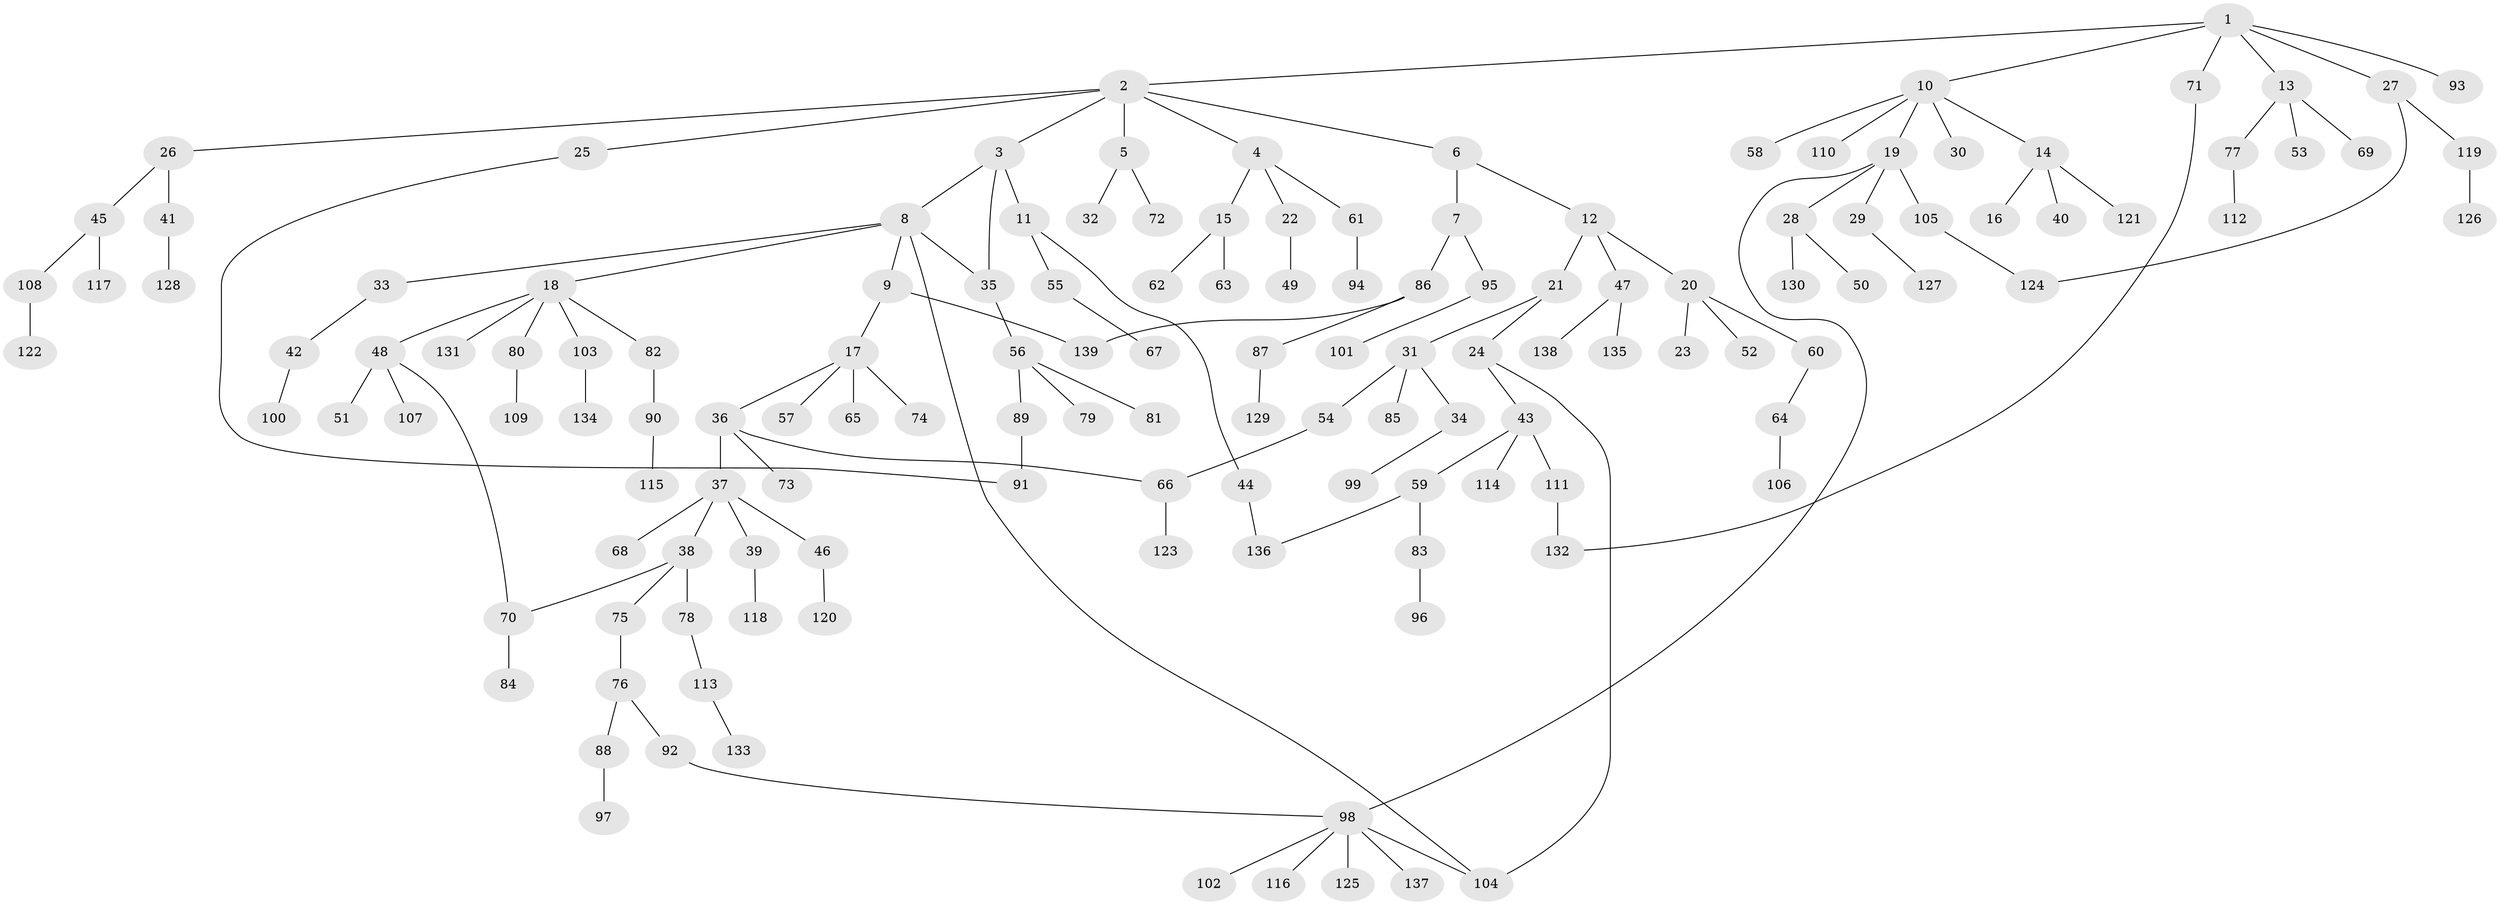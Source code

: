 // coarse degree distribution, {7: 0.020618556701030927, 8: 0.010309278350515464, 5: 0.07216494845360824, 4: 0.061855670103092786, 2: 0.20618556701030927, 3: 0.061855670103092786, 6: 0.041237113402061855, 1: 0.5257731958762887}
// Generated by graph-tools (version 1.1) at 2025/51/02/27/25 19:51:38]
// undirected, 139 vertices, 149 edges
graph export_dot {
graph [start="1"]
  node [color=gray90,style=filled];
  1;
  2;
  3;
  4;
  5;
  6;
  7;
  8;
  9;
  10;
  11;
  12;
  13;
  14;
  15;
  16;
  17;
  18;
  19;
  20;
  21;
  22;
  23;
  24;
  25;
  26;
  27;
  28;
  29;
  30;
  31;
  32;
  33;
  34;
  35;
  36;
  37;
  38;
  39;
  40;
  41;
  42;
  43;
  44;
  45;
  46;
  47;
  48;
  49;
  50;
  51;
  52;
  53;
  54;
  55;
  56;
  57;
  58;
  59;
  60;
  61;
  62;
  63;
  64;
  65;
  66;
  67;
  68;
  69;
  70;
  71;
  72;
  73;
  74;
  75;
  76;
  77;
  78;
  79;
  80;
  81;
  82;
  83;
  84;
  85;
  86;
  87;
  88;
  89;
  90;
  91;
  92;
  93;
  94;
  95;
  96;
  97;
  98;
  99;
  100;
  101;
  102;
  103;
  104;
  105;
  106;
  107;
  108;
  109;
  110;
  111;
  112;
  113;
  114;
  115;
  116;
  117;
  118;
  119;
  120;
  121;
  122;
  123;
  124;
  125;
  126;
  127;
  128;
  129;
  130;
  131;
  132;
  133;
  134;
  135;
  136;
  137;
  138;
  139;
  1 -- 2;
  1 -- 10;
  1 -- 13;
  1 -- 27;
  1 -- 71;
  1 -- 93;
  2 -- 3;
  2 -- 4;
  2 -- 5;
  2 -- 6;
  2 -- 25;
  2 -- 26;
  3 -- 8;
  3 -- 11;
  3 -- 35;
  4 -- 15;
  4 -- 22;
  4 -- 61;
  5 -- 32;
  5 -- 72;
  6 -- 7;
  6 -- 12;
  7 -- 86;
  7 -- 95;
  8 -- 9;
  8 -- 18;
  8 -- 33;
  8 -- 35;
  8 -- 104;
  9 -- 17;
  9 -- 139;
  10 -- 14;
  10 -- 19;
  10 -- 30;
  10 -- 58;
  10 -- 110;
  11 -- 44;
  11 -- 55;
  12 -- 20;
  12 -- 21;
  12 -- 47;
  13 -- 53;
  13 -- 69;
  13 -- 77;
  14 -- 16;
  14 -- 40;
  14 -- 121;
  15 -- 62;
  15 -- 63;
  17 -- 36;
  17 -- 57;
  17 -- 65;
  17 -- 74;
  18 -- 48;
  18 -- 80;
  18 -- 82;
  18 -- 103;
  18 -- 131;
  19 -- 28;
  19 -- 29;
  19 -- 105;
  19 -- 98;
  20 -- 23;
  20 -- 52;
  20 -- 60;
  21 -- 24;
  21 -- 31;
  22 -- 49;
  24 -- 43;
  24 -- 104;
  25 -- 91;
  26 -- 41;
  26 -- 45;
  27 -- 119;
  27 -- 124;
  28 -- 50;
  28 -- 130;
  29 -- 127;
  31 -- 34;
  31 -- 54;
  31 -- 85;
  33 -- 42;
  34 -- 99;
  35 -- 56;
  36 -- 37;
  36 -- 66;
  36 -- 73;
  37 -- 38;
  37 -- 39;
  37 -- 46;
  37 -- 68;
  38 -- 75;
  38 -- 78;
  38 -- 70;
  39 -- 118;
  41 -- 128;
  42 -- 100;
  43 -- 59;
  43 -- 111;
  43 -- 114;
  44 -- 136;
  45 -- 108;
  45 -- 117;
  46 -- 120;
  47 -- 135;
  47 -- 138;
  48 -- 51;
  48 -- 70;
  48 -- 107;
  54 -- 66;
  55 -- 67;
  56 -- 79;
  56 -- 81;
  56 -- 89;
  59 -- 83;
  59 -- 136;
  60 -- 64;
  61 -- 94;
  64 -- 106;
  66 -- 123;
  70 -- 84;
  71 -- 132;
  75 -- 76;
  76 -- 88;
  76 -- 92;
  77 -- 112;
  78 -- 113;
  80 -- 109;
  82 -- 90;
  83 -- 96;
  86 -- 87;
  86 -- 139;
  87 -- 129;
  88 -- 97;
  89 -- 91;
  90 -- 115;
  92 -- 98;
  95 -- 101;
  98 -- 102;
  98 -- 116;
  98 -- 125;
  98 -- 137;
  98 -- 104;
  103 -- 134;
  105 -- 124;
  108 -- 122;
  111 -- 132;
  113 -- 133;
  119 -- 126;
}
